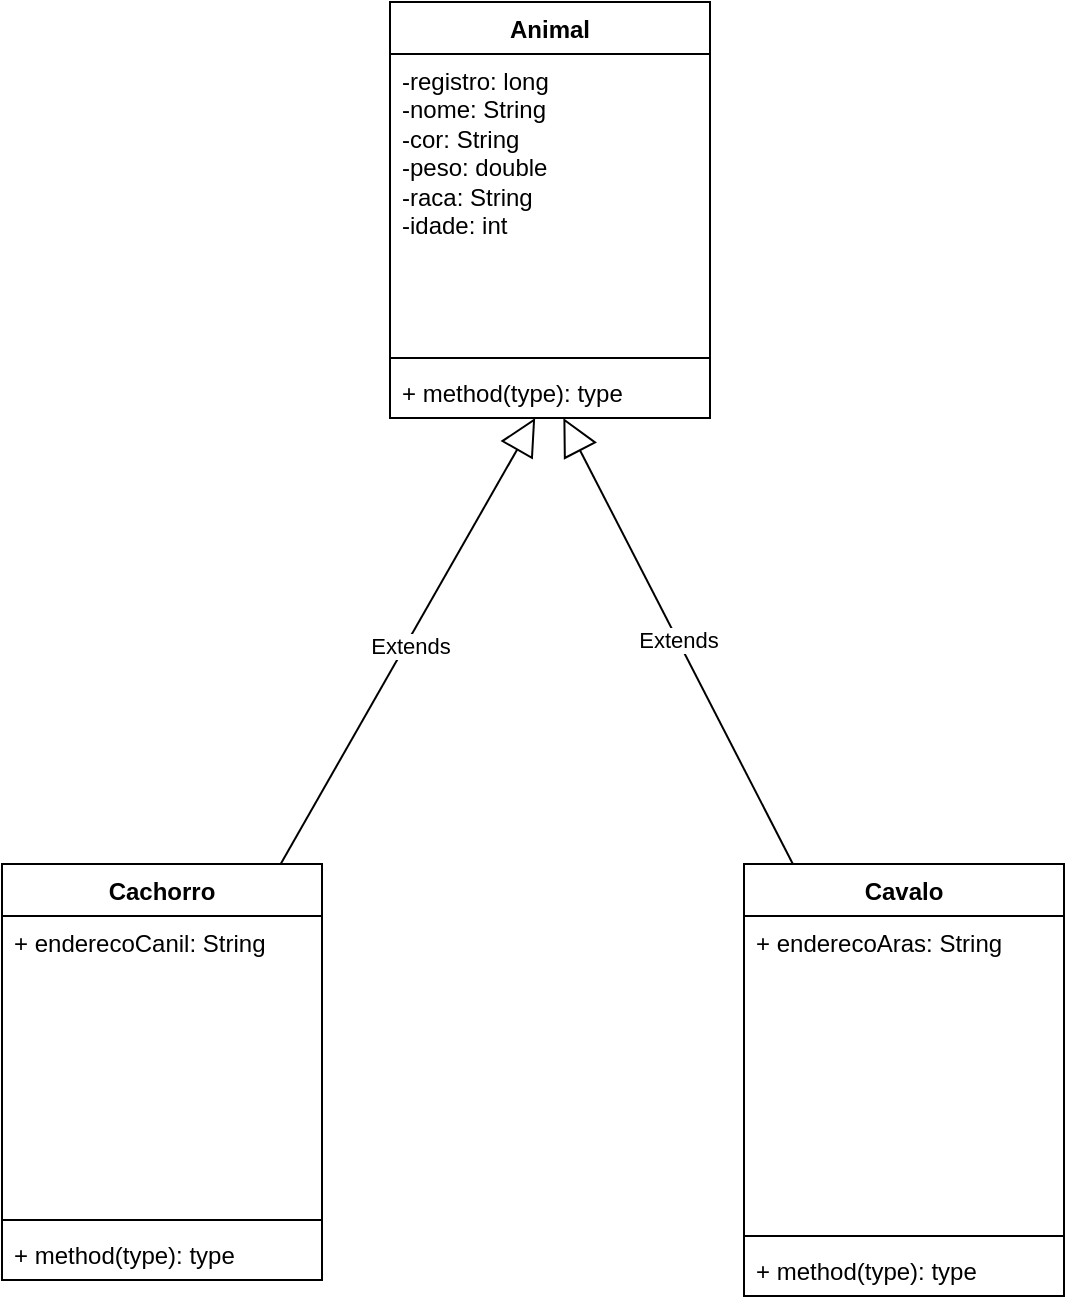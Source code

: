 <mxfile version="21.6.9" type="onedrive">
  <diagram name="Page-1" id="c4acf3e9-155e-7222-9cf6-157b1a14988f">
    <mxGraphModel grid="0" page="0" gridSize="10" guides="1" tooltips="1" connect="1" arrows="1" fold="1" pageScale="1" pageWidth="850" pageHeight="1100" background="none" math="0" shadow="0">
      <root>
        <mxCell id="0" />
        <mxCell id="1" parent="0" />
        <mxCell id="qthTU0_xFXEU9rlKp3dq-17" value="Animal" style="swimlane;fontStyle=1;align=center;verticalAlign=top;childLayout=stackLayout;horizontal=1;startSize=26;horizontalStack=0;resizeParent=1;resizeParentMax=0;resizeLast=0;collapsible=1;marginBottom=0;whiteSpace=wrap;html=1;" vertex="1" parent="1">
          <mxGeometry x="344" y="589" width="160" height="208" as="geometry" />
        </mxCell>
        <mxCell id="qthTU0_xFXEU9rlKp3dq-18" value="-registro: long&lt;br&gt;-nome: String&lt;br&gt;-cor: String&lt;br&gt;-peso: double&lt;br&gt;-raca: String&lt;br&gt;-idade: int" style="text;strokeColor=none;fillColor=none;align=left;verticalAlign=top;spacingLeft=4;spacingRight=4;overflow=hidden;rotatable=0;points=[[0,0.5],[1,0.5]];portConstraint=eastwest;whiteSpace=wrap;html=1;" vertex="1" parent="qthTU0_xFXEU9rlKp3dq-17">
          <mxGeometry y="26" width="160" height="148" as="geometry" />
        </mxCell>
        <mxCell id="qthTU0_xFXEU9rlKp3dq-19" value="" style="line;strokeWidth=1;fillColor=none;align=left;verticalAlign=middle;spacingTop=-1;spacingLeft=3;spacingRight=3;rotatable=0;labelPosition=right;points=[];portConstraint=eastwest;strokeColor=inherit;" vertex="1" parent="qthTU0_xFXEU9rlKp3dq-17">
          <mxGeometry y="174" width="160" height="8" as="geometry" />
        </mxCell>
        <mxCell id="qthTU0_xFXEU9rlKp3dq-20" value="+ method(type): type" style="text;strokeColor=none;fillColor=none;align=left;verticalAlign=top;spacingLeft=4;spacingRight=4;overflow=hidden;rotatable=0;points=[[0,0.5],[1,0.5]];portConstraint=eastwest;whiteSpace=wrap;html=1;" vertex="1" parent="qthTU0_xFXEU9rlKp3dq-17">
          <mxGeometry y="182" width="160" height="26" as="geometry" />
        </mxCell>
        <mxCell id="qthTU0_xFXEU9rlKp3dq-21" value="Cachorro" style="swimlane;fontStyle=1;align=center;verticalAlign=top;childLayout=stackLayout;horizontal=1;startSize=26;horizontalStack=0;resizeParent=1;resizeParentMax=0;resizeLast=0;collapsible=1;marginBottom=0;whiteSpace=wrap;html=1;" vertex="1" parent="1">
          <mxGeometry x="150" y="1020" width="160" height="208" as="geometry" />
        </mxCell>
        <mxCell id="qthTU0_xFXEU9rlKp3dq-22" value="+ enderecoCanil: String" style="text;strokeColor=none;fillColor=none;align=left;verticalAlign=top;spacingLeft=4;spacingRight=4;overflow=hidden;rotatable=0;points=[[0,0.5],[1,0.5]];portConstraint=eastwest;whiteSpace=wrap;html=1;" vertex="1" parent="qthTU0_xFXEU9rlKp3dq-21">
          <mxGeometry y="26" width="160" height="148" as="geometry" />
        </mxCell>
        <mxCell id="qthTU0_xFXEU9rlKp3dq-23" value="" style="line;strokeWidth=1;fillColor=none;align=left;verticalAlign=middle;spacingTop=-1;spacingLeft=3;spacingRight=3;rotatable=0;labelPosition=right;points=[];portConstraint=eastwest;strokeColor=inherit;" vertex="1" parent="qthTU0_xFXEU9rlKp3dq-21">
          <mxGeometry y="174" width="160" height="8" as="geometry" />
        </mxCell>
        <mxCell id="qthTU0_xFXEU9rlKp3dq-24" value="+ method(type): type" style="text;strokeColor=none;fillColor=none;align=left;verticalAlign=top;spacingLeft=4;spacingRight=4;overflow=hidden;rotatable=0;points=[[0,0.5],[1,0.5]];portConstraint=eastwest;whiteSpace=wrap;html=1;" vertex="1" parent="qthTU0_xFXEU9rlKp3dq-21">
          <mxGeometry y="182" width="160" height="26" as="geometry" />
        </mxCell>
        <mxCell id="qthTU0_xFXEU9rlKp3dq-25" value="Cavalo" style="swimlane;fontStyle=1;align=center;verticalAlign=top;childLayout=stackLayout;horizontal=1;startSize=26;horizontalStack=0;resizeParent=1;resizeParentMax=0;resizeLast=0;collapsible=1;marginBottom=0;whiteSpace=wrap;html=1;" vertex="1" parent="1">
          <mxGeometry x="521" y="1020" width="160" height="216" as="geometry" />
        </mxCell>
        <mxCell id="qthTU0_xFXEU9rlKp3dq-26" value="+ enderecoAras: String" style="text;strokeColor=none;fillColor=none;align=left;verticalAlign=top;spacingLeft=4;spacingRight=4;overflow=hidden;rotatable=0;points=[[0,0.5],[1,0.5]];portConstraint=eastwest;whiteSpace=wrap;html=1;" vertex="1" parent="qthTU0_xFXEU9rlKp3dq-25">
          <mxGeometry y="26" width="160" height="156" as="geometry" />
        </mxCell>
        <mxCell id="qthTU0_xFXEU9rlKp3dq-27" value="" style="line;strokeWidth=1;fillColor=none;align=left;verticalAlign=middle;spacingTop=-1;spacingLeft=3;spacingRight=3;rotatable=0;labelPosition=right;points=[];portConstraint=eastwest;strokeColor=inherit;" vertex="1" parent="qthTU0_xFXEU9rlKp3dq-25">
          <mxGeometry y="182" width="160" height="8" as="geometry" />
        </mxCell>
        <mxCell id="qthTU0_xFXEU9rlKp3dq-28" value="+ method(type): type" style="text;strokeColor=none;fillColor=none;align=left;verticalAlign=top;spacingLeft=4;spacingRight=4;overflow=hidden;rotatable=0;points=[[0,0.5],[1,0.5]];portConstraint=eastwest;whiteSpace=wrap;html=1;" vertex="1" parent="qthTU0_xFXEU9rlKp3dq-25">
          <mxGeometry y="190" width="160" height="26" as="geometry" />
        </mxCell>
        <mxCell id="GY0bQCvHX98aE-aFZ2lr-2" value="Extends" style="endArrow=block;endSize=16;endFill=0;html=1;rounded=0;" edge="1" parent="1" source="qthTU0_xFXEU9rlKp3dq-21" target="qthTU0_xFXEU9rlKp3dq-20">
          <mxGeometry x="-0.013" y="-2" width="160" relative="1" as="geometry">
            <mxPoint x="206" y="968.5" as="sourcePoint" />
            <mxPoint x="366" y="968.5" as="targetPoint" />
            <mxPoint as="offset" />
          </mxGeometry>
        </mxCell>
        <mxCell id="GY0bQCvHX98aE-aFZ2lr-3" value="Extends" style="endArrow=block;endSize=16;endFill=0;html=1;rounded=0;" edge="1" parent="1" source="qthTU0_xFXEU9rlKp3dq-25" target="qthTU0_xFXEU9rlKp3dq-20">
          <mxGeometry width="160" relative="1" as="geometry">
            <mxPoint x="573" y="875" as="sourcePoint" />
            <mxPoint x="733" y="875" as="targetPoint" />
          </mxGeometry>
        </mxCell>
      </root>
    </mxGraphModel>
  </diagram>
</mxfile>
